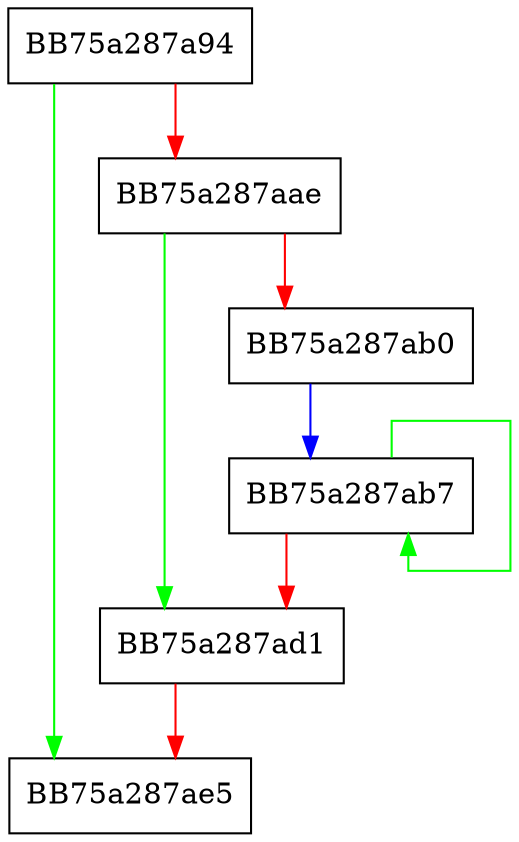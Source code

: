 digraph btreeReleaseAllCursorPages {
  node [shape="box"];
  graph [splines=ortho];
  BB75a287a94 -> BB75a287ae5 [color="green"];
  BB75a287a94 -> BB75a287aae [color="red"];
  BB75a287aae -> BB75a287ad1 [color="green"];
  BB75a287aae -> BB75a287ab0 [color="red"];
  BB75a287ab0 -> BB75a287ab7 [color="blue"];
  BB75a287ab7 -> BB75a287ab7 [color="green"];
  BB75a287ab7 -> BB75a287ad1 [color="red"];
  BB75a287ad1 -> BB75a287ae5 [color="red"];
}